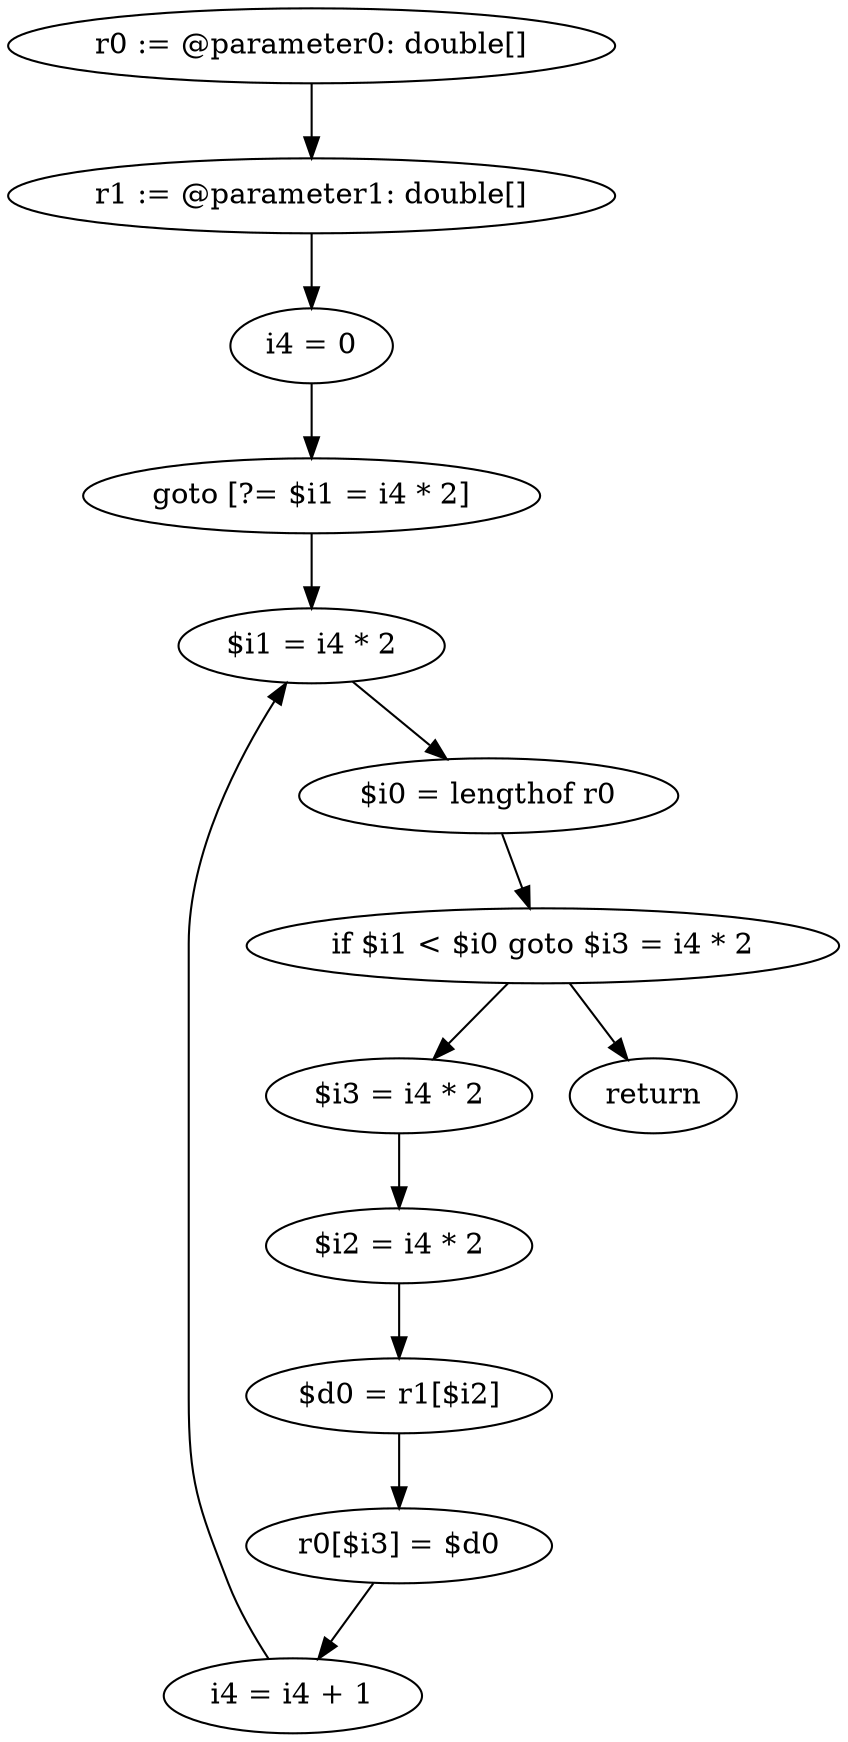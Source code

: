 digraph "unitGraph" {
    "r0 := @parameter0: double[]"
    "r1 := @parameter1: double[]"
    "i4 = 0"
    "goto [?= $i1 = i4 * 2]"
    "$i3 = i4 * 2"
    "$i2 = i4 * 2"
    "$d0 = r1[$i2]"
    "r0[$i3] = $d0"
    "i4 = i4 + 1"
    "$i1 = i4 * 2"
    "$i0 = lengthof r0"
    "if $i1 < $i0 goto $i3 = i4 * 2"
    "return"
    "r0 := @parameter0: double[]"->"r1 := @parameter1: double[]";
    "r1 := @parameter1: double[]"->"i4 = 0";
    "i4 = 0"->"goto [?= $i1 = i4 * 2]";
    "goto [?= $i1 = i4 * 2]"->"$i1 = i4 * 2";
    "$i3 = i4 * 2"->"$i2 = i4 * 2";
    "$i2 = i4 * 2"->"$d0 = r1[$i2]";
    "$d0 = r1[$i2]"->"r0[$i3] = $d0";
    "r0[$i3] = $d0"->"i4 = i4 + 1";
    "i4 = i4 + 1"->"$i1 = i4 * 2";
    "$i1 = i4 * 2"->"$i0 = lengthof r0";
    "$i0 = lengthof r0"->"if $i1 < $i0 goto $i3 = i4 * 2";
    "if $i1 < $i0 goto $i3 = i4 * 2"->"return";
    "if $i1 < $i0 goto $i3 = i4 * 2"->"$i3 = i4 * 2";
}
